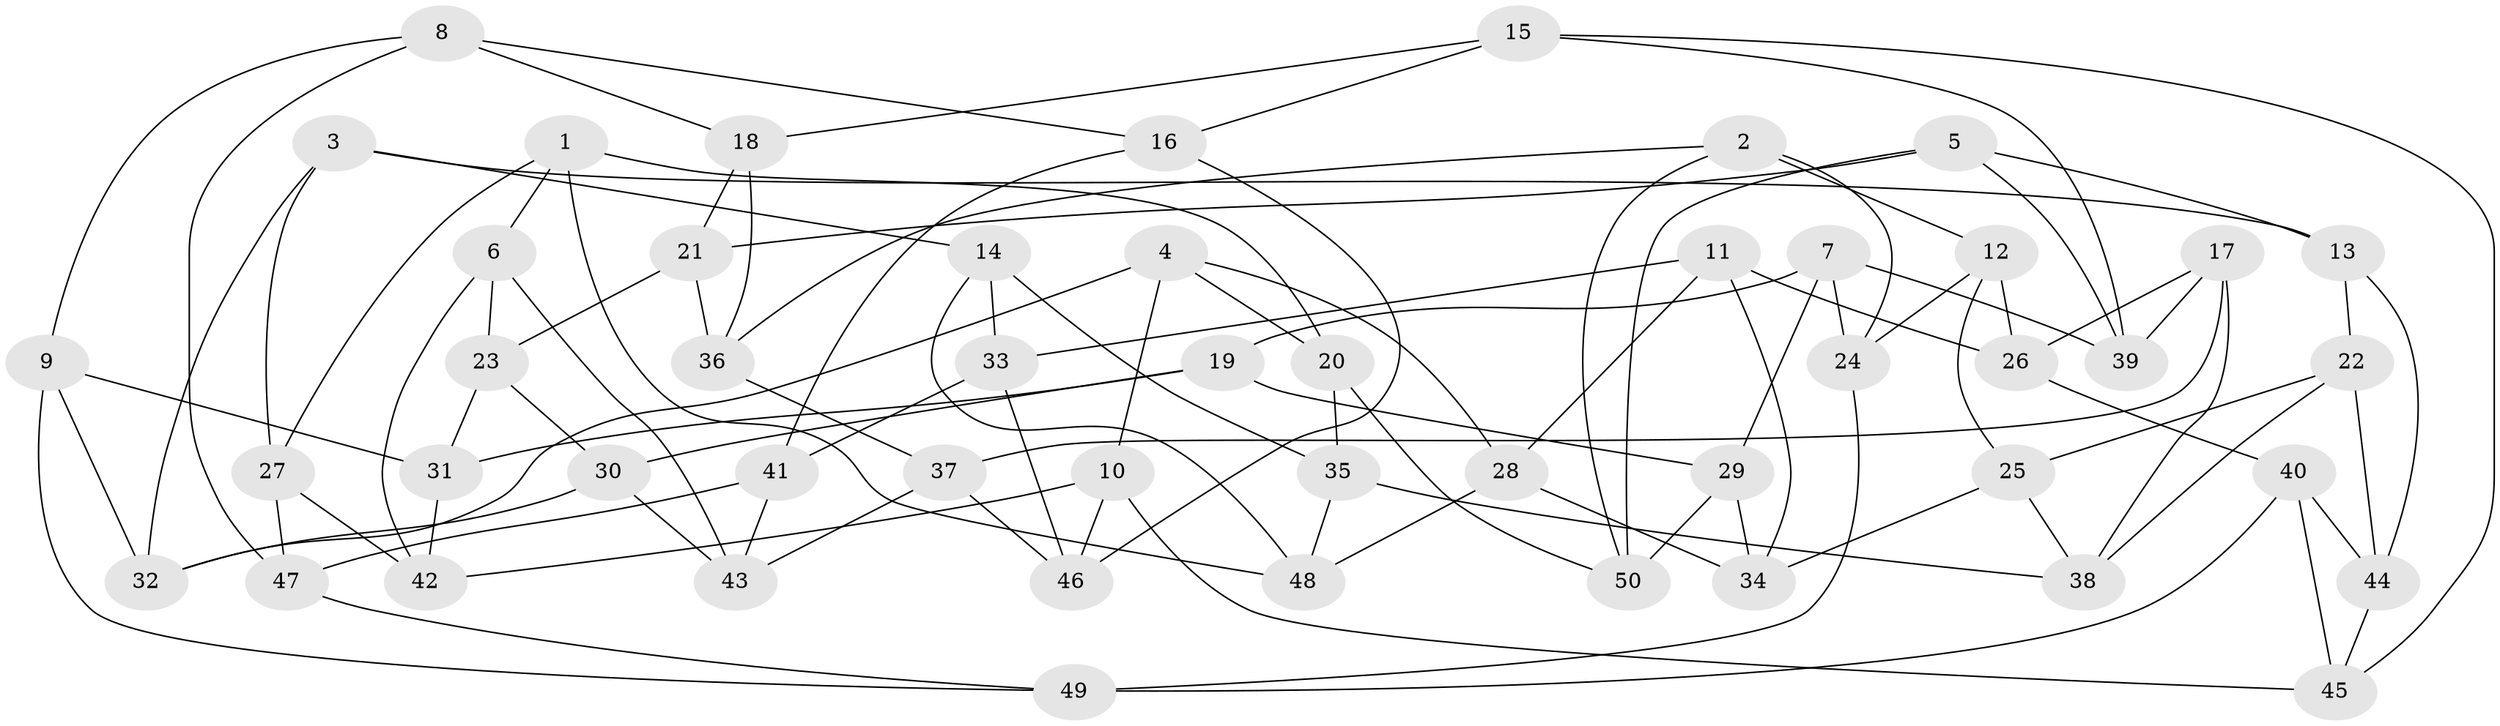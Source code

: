 // Generated by graph-tools (version 1.1) at 2025/11/02/27/25 16:11:43]
// undirected, 50 vertices, 100 edges
graph export_dot {
graph [start="1"]
  node [color=gray90,style=filled];
  1;
  2;
  3;
  4;
  5;
  6;
  7;
  8;
  9;
  10;
  11;
  12;
  13;
  14;
  15;
  16;
  17;
  18;
  19;
  20;
  21;
  22;
  23;
  24;
  25;
  26;
  27;
  28;
  29;
  30;
  31;
  32;
  33;
  34;
  35;
  36;
  37;
  38;
  39;
  40;
  41;
  42;
  43;
  44;
  45;
  46;
  47;
  48;
  49;
  50;
  1 -- 20;
  1 -- 48;
  1 -- 27;
  1 -- 6;
  2 -- 12;
  2 -- 36;
  2 -- 24;
  2 -- 50;
  3 -- 27;
  3 -- 32;
  3 -- 14;
  3 -- 13;
  4 -- 32;
  4 -- 28;
  4 -- 10;
  4 -- 20;
  5 -- 13;
  5 -- 39;
  5 -- 50;
  5 -- 21;
  6 -- 43;
  6 -- 42;
  6 -- 23;
  7 -- 29;
  7 -- 39;
  7 -- 24;
  7 -- 19;
  8 -- 47;
  8 -- 9;
  8 -- 16;
  8 -- 18;
  9 -- 49;
  9 -- 32;
  9 -- 31;
  10 -- 46;
  10 -- 45;
  10 -- 42;
  11 -- 28;
  11 -- 26;
  11 -- 34;
  11 -- 33;
  12 -- 25;
  12 -- 24;
  12 -- 26;
  13 -- 44;
  13 -- 22;
  14 -- 48;
  14 -- 35;
  14 -- 33;
  15 -- 18;
  15 -- 39;
  15 -- 16;
  15 -- 45;
  16 -- 46;
  16 -- 41;
  17 -- 26;
  17 -- 37;
  17 -- 38;
  17 -- 39;
  18 -- 36;
  18 -- 21;
  19 -- 30;
  19 -- 29;
  19 -- 31;
  20 -- 35;
  20 -- 50;
  21 -- 36;
  21 -- 23;
  22 -- 38;
  22 -- 44;
  22 -- 25;
  23 -- 30;
  23 -- 31;
  24 -- 49;
  25 -- 34;
  25 -- 38;
  26 -- 40;
  27 -- 42;
  27 -- 47;
  28 -- 34;
  28 -- 48;
  29 -- 34;
  29 -- 50;
  30 -- 32;
  30 -- 43;
  31 -- 42;
  33 -- 46;
  33 -- 41;
  35 -- 38;
  35 -- 48;
  36 -- 37;
  37 -- 46;
  37 -- 43;
  40 -- 49;
  40 -- 45;
  40 -- 44;
  41 -- 43;
  41 -- 47;
  44 -- 45;
  47 -- 49;
}
